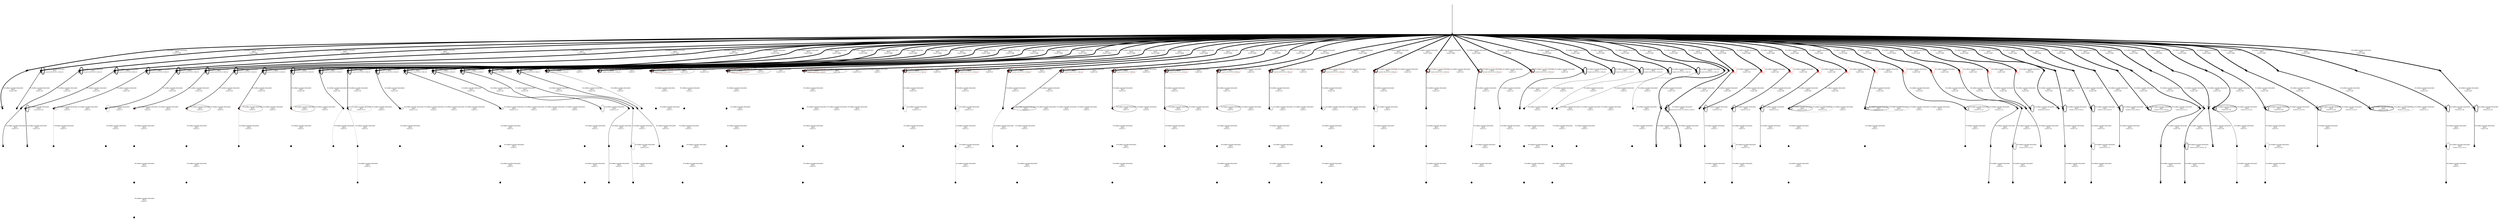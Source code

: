 digraph model {
  orientation = portrait;
  graph [ rankdir = "TB", ranksep="2", nodesep="0.2" ];
  node [ fontname = "Helvetica", fontsize="6.0", style=rounded, shape="point", margin="0.07", height="0.1" ];
  edge [ fontname = "Helvetica", arrowsize=".3", arrowhead="vee", fontsize="6.0", margin="0.05" ];
None [shape=none, style=invis, width=0.1, height=0.1]
None->0
{rank = source; None}
0->1[penwidth="3.0",label = " M:modbat.examples.NioSocket1\nMID:0\nCount:1:1000 "];
1->2[penwidth="2.164352855784437",label = " M:modbat.examples.NioSocket1\nMID:0\nCount:1:146 "];
0->3[penwidth="3.0",label = " M:modbat.examples.NioSocket1\nMID:0\nCount:1:1000 "];
3->3[penwidth="2.2380461031287955",label = " M:modbat.examples.NioSocket1\nMID:0\nCount:2:29,5:2,4:2,1:136,3:4 "];
3->4[penwidth="1.380211241711606",label = " M:modbat.examples.NioSocket1\nMID:0\nCount:1:24 "];
0->5[penwidth="3.0",label = " M:modbat.examples.NioSocket1\nMID:0\nCount:1:1000 "];
5->5[penwidth="2.2380461031287955",label = " M:modbat.examples.NioSocket1\nMID:0\nCount:2:29,5:2,4:2,1:136,3:4 "];
5->6[penwidth="1.6434526764861874",label = " M:modbat.examples.NioSocket1\nMID:0\nCount:1:44 "];
6->7[penwidth="1.2304489213782739",label = " M:modbat.examples.NioSocket1\nMID:0\nCount:1:17 "];
0->8[penwidth="3.0",label = " M:modbat.examples.NioSocket1\nMID:0\nCount:1:1000 "];
8->8[penwidth="2.2380461031287955",label = " M:modbat.examples.NioSocket1\nMID:0\nCount:2:29,5:2,4:2,1:136,3:4 "];
8->9[penwidth="1.6434526764861874",label = " M:modbat.examples.NioSocket1\nMID:0\nCount:1:44 "];
9->9[penwidth="1.4313637641589874",label = " M:modbat.examples.NioSocket1\nMID:0\nCount:2:6,1:21 "];
9->10[penwidth="1.4313637641589874",label = " M:modbat.examples.NioSocket1\nMID:0\nCount:1:27 "];
0->11[penwidth="3.0",label = " M:modbat.examples.NioSocket1\nMID:0\nCount:1:1000 "];
11->11[penwidth="2.2380461031287955",label = " M:modbat.examples.NioSocket1\nMID:0\nCount:2:29,5:2,4:2,1:136,3:4 "];
11->12[penwidth="1.4771212547196624",label = " M:modbat.examples.NioSocket1\nMID:0\nCount:1:30 "];
12->12[penwidth="0.4771212547196624",label = " M:modbat.examples.NioSocket1\nMID:0\nCount:1:3 "];
12->12[style=dotted, color=red,penwidth="0.30102999566398125",label = " M:modbat.examples.NioSocket1\nMID:0\nCount:1:2 "];
12->13[penwidth="0.30102999566398125",label = " M:modbat.examples.NioSocket1\nMID:0\nCount:1:2 "];
0->14[penwidth="3.0",label = " M:modbat.examples.NioSocket1\nMID:0\nCount:1:1000 "];
14->14[penwidth="2.2380461031287955",label = " M:modbat.examples.NioSocket1\nMID:0\nCount:2:29,5:2,4:2,1:136,3:4 "];
14->15[penwidth="1.4771212547196624",label = " M:modbat.examples.NioSocket1\nMID:0\nCount:1:30 "];
15->15[penwidth="0.4771212547196624",label = " M:modbat.examples.NioSocket1\nMID:0\nCount:1:3 "];
15->16[penwidth="0.0",label = " M:modbat.examples.NioSocket1\nMID:0\nCount:1:1 "];
0->17[penwidth="3.0",label = " M:modbat.examples.NioSocket1\nMID:0\nCount:1:1000 "];
17->17[penwidth="2.2380461031287955",label = " M:modbat.examples.NioSocket1\nMID:0\nCount:2:29,5:2,4:2,1:136,3:4 "];
17->18[penwidth="1.4771212547196624",label = " M:modbat.examples.NioSocket1\nMID:0\nCount:1:30 "];
18->18[style=dotted, color=red,penwidth="0.6989700043360187",label = " M:modbat.examples.NioSocket1\nMID:0\nCount:1:5 "];
18->18[penwidth="0.0",label = " M:modbat.examples.NioSocket1\nMID:0\nCount:1:1 "];
18->19[penwidth="0.0",label = " M:modbat.examples.NioSocket1\nMID:0\nCount:1:1 "];
19->20[penwidth="0.0",label = " M:modbat.examples.NioSocket1\nMID:0\nCount:1:1 "];
20->21[penwidth="0.0",label = " M:modbat.examples.NioSocket1\nMID:0\nCount:1:1 "];
0->22[penwidth="3.0",label = " M:modbat.examples.NioSocket1\nMID:0\nCount:1:1000 "];
22->22[penwidth="2.2380461031287955",label = " M:modbat.examples.NioSocket1\nMID:0\nCount:2:29,5:2,4:2,1:136,3:4 "];
22->23[penwidth="1.4771212547196624",label = " M:modbat.examples.NioSocket1\nMID:0\nCount:1:30 "];
23->23[style=dotted, color=red,penwidth="0.6989700043360187",label = " M:modbat.examples.NioSocket1\nMID:0\nCount:1:5 "];
23->23[penwidth="0.6020599913279624",label = " M:modbat.examples.NioSocket1\nMID:0\nCount:1:4 "];
23->24[penwidth="0.0",label = " M:modbat.examples.NioSocket1\nMID:0\nCount:1:1 "];
24->25[penwidth="0.0",label = " M:modbat.examples.NioSocket1\nMID:0\nCount:1:1 "];
0->26[penwidth="3.0",label = " M:modbat.examples.NioSocket1\nMID:0\nCount:1:1000 "];
26->26[penwidth="2.2380461031287955",label = " M:modbat.examples.NioSocket1\nMID:0\nCount:2:29,5:2,4:2,1:136,3:4 "];
26->27[penwidth="1.4771212547196624",label = " M:modbat.examples.NioSocket1\nMID:0\nCount:1:30 "];
27->27[style=dotted, color=red,penwidth="0.6989700043360187",label = " M:modbat.examples.NioSocket1\nMID:0\nCount:1:5 "];
27->27[penwidth="0.6020599913279624",label = " M:modbat.examples.NioSocket1\nMID:0\nCount:1:4 "];
27->28[penwidth="0.30102999566398125",label = " M:modbat.examples.NioSocket1\nMID:0\nCount:1:2 "];
0->29[penwidth="3.0",label = " M:modbat.examples.NioSocket1\nMID:0\nCount:1:1000 "];
29->29[penwidth="2.2380461031287955",label = " M:modbat.examples.NioSocket1\nMID:0\nCount:2:29,5:2,4:2,1:136,3:4 "];
29->30[penwidth="1.4771212547196624",label = " M:modbat.examples.NioSocket1\nMID:0\nCount:1:30 "];
30->30[style=dotted, color=red,penwidth="0.6989700043360187",label = " M:modbat.examples.NioSocket1\nMID:0\nCount:1:5 "];
30->30[penwidth="0.6020599913279624",label = " M:modbat.examples.NioSocket1\nMID:0\nCount:1:4 "];
30->31[penwidth="0.0",label = " M:modbat.examples.NioSocket1\nMID:0\nCount:1:1 "];
0->32[penwidth="3.0",label = " M:modbat.examples.NioSocket1\nMID:0\nCount:1:1000 "];
32->32[penwidth="2.2380461031287955",label = " M:modbat.examples.NioSocket1\nMID:0\nCount:2:29,5:2,4:2,1:136,3:4 "];
32->33[penwidth="1.4771212547196624",label = " M:modbat.examples.NioSocket1\nMID:0\nCount:1:30 "];
33->34[penwidth="0.30102999566398125",label = " M:modbat.examples.NioSocket1\nMID:0\nCount:1:2 "];
0->35[penwidth="3.0",label = " M:modbat.examples.NioSocket1\nMID:0\nCount:1:1000 "];
35->35[penwidth="2.2380461031287955",label = " M:modbat.examples.NioSocket1\nMID:0\nCount:2:29,5:2,4:2,1:136,3:4 "];
35->36[penwidth="1.4771212547196624",label = " M:modbat.examples.NioSocket1\nMID:0\nCount:1:30 "];
36->36[penwidth="0.6989700043360187",label = " M:modbat.examples.NioSocket1\nMID:0\nCount:2:1,1:4 "];
36->36[penwidth="0.30102999566398125",label = " M:modbat.examples.NioSocket1\nMID:0\nCount:2:2 "];
36->37[penwidth="0.30102999566398125",label = " M:modbat.examples.NioSocket1\nMID:0\nCount:1:2 "];
37->38[penwidth="0.30102999566398125",label = " M:modbat.examples.NioSocket1\nMID:0\nCount:1:2 "];
0->39[penwidth="3.0",label = " M:modbat.examples.NioSocket1\nMID:0\nCount:1:1000 "];
39->39[penwidth="2.2380461031287955",label = " M:modbat.examples.NioSocket1\nMID:0\nCount:2:29,5:2,4:2,1:136,3:4 "];
39->40[penwidth="1.4771212547196624",label = " M:modbat.examples.NioSocket1\nMID:0\nCount:1:30 "];
40->40[penwidth="0.6989700043360187",label = " M:modbat.examples.NioSocket1\nMID:0\nCount:2:1,1:4 "];
40->40[penwidth="0.0",label = " M:modbat.examples.NioSocket1\nMID:0\nCount:2:1 "];
40->40[style=dotted, color=red,penwidth="0.0",label = " M:modbat.examples.NioSocket1\nMID:0\nCount:1:1 "];
40->40[penwidth="0.0",label = " M:modbat.examples.NioSocket1\nMID:0\nCount:1:1 "];
40->41[penwidth="0.0",label = " M:modbat.examples.NioSocket1\nMID:0\nCount:1:1 "];
0->42[penwidth="3.0",label = " M:modbat.examples.NioSocket1\nMID:0\nCount:1:1000 "];
42->42[penwidth="2.2380461031287955",label = " M:modbat.examples.NioSocket1\nMID:0\nCount:2:29,5:2,4:2,1:136,3:4 "];
42->43[penwidth="1.4771212547196624",label = " M:modbat.examples.NioSocket1\nMID:0\nCount:1:30 "];
43->43[penwidth="0.6989700043360187",label = " M:modbat.examples.NioSocket1\nMID:0\nCount:2:1,1:4 "];
43->43[style=dotted, color=red,penwidth="0.0",label = " M:modbat.examples.NioSocket1\nMID:0\nCount:1:1 "];
43->43[penwidth="0.0",label = " M:modbat.examples.NioSocket1\nMID:0\nCount:1:1 "];
43->43[penwidth="0.0",label = " M:modbat.examples.NioSocket1\nMID:0\nCount:1:1 "];
43->44[penwidth="0.0",label = " M:modbat.examples.NioSocket1\nMID:0\nCount:1:1 "];
44->44[penwidth="0.0",label = " M:modbat.examples.NioSocket1\nMID:0\nCount:1:1 "];
44->45[penwidth="0.0",label = " M:modbat.examples.NioSocket1\nMID:0\nCount:1:1 "];
0->46[penwidth="3.0",label = " M:modbat.examples.NioSocket1\nMID:0\nCount:1:1000 "];
46->46[penwidth="2.2380461031287955",label = " M:modbat.examples.NioSocket1\nMID:0\nCount:2:29,5:2,4:2,1:136,3:4 "];
46->47[penwidth="1.4771212547196624",label = " M:modbat.examples.NioSocket1\nMID:0\nCount:1:30 "];
47->47[penwidth="0.6989700043360187",label = " M:modbat.examples.NioSocket1\nMID:0\nCount:2:1,1:4 "];
47->48[penwidth="0.0",label = " M:modbat.examples.NioSocket1\nMID:0\nCount:1:1 "];
48->49[penwidth="0.0",label = " M:modbat.examples.NioSocket1\nMID:0\nCount:1:1 "];
0->50[penwidth="3.0",label = " M:modbat.examples.NioSocket1\nMID:0\nCount:1:1000 "];
50->50[penwidth="2.2380461031287955",label = " M:modbat.examples.NioSocket1\nMID:0\nCount:2:29,5:2,4:2,1:136,3:4 "];
50->51[penwidth="1.4771212547196624",label = " M:modbat.examples.NioSocket1\nMID:0\nCount:1:30 "];
51->52[penwidth="0.8450980400142568",label = " M:modbat.examples.NioSocket1\nMID:0\nCount:1:7 "];
52->53[penwidth="0.6020599913279624",label = " M:modbat.examples.NioSocket1\nMID:0\nCount:1:4 "];
0->54[penwidth="3.0",label = " M:modbat.examples.NioSocket1\nMID:0\nCount:1:1000 "];
54->54[penwidth="2.2380461031287955",label = " M:modbat.examples.NioSocket1\nMID:0\nCount:2:29,5:2,4:2,1:136,3:4 "];
54->55[penwidth="1.4771212547196624",label = " M:modbat.examples.NioSocket1\nMID:0\nCount:1:30 "];
55->56[penwidth="0.8450980400142568",label = " M:modbat.examples.NioSocket1\nMID:0\nCount:1:7 "];
56->56[penwidth="0.4771212547196624",label = " M:modbat.examples.NioSocket1\nMID:0\nCount:2:2,4:1 "];
56->57[penwidth="0.4771212547196624",label = " M:modbat.examples.NioSocket1\nMID:0\nCount:1:3 "];
0->58[penwidth="3.0",label = " M:modbat.examples.NioSocket1\nMID:0\nCount:1:1000 "];
58->58[penwidth="2.2380461031287955",label = " M:modbat.examples.NioSocket1\nMID:0\nCount:2:29,5:2,4:2,1:136,3:4 "];
58->59[penwidth="1.4771212547196624",label = " M:modbat.examples.NioSocket1\nMID:0\nCount:1:30 "];
59->60[penwidth="0.9030899869919436",label = " M:modbat.examples.NioSocket1\nMID:0\nCount:1:8 "];
0->61[penwidth="3.0",label = " M:modbat.examples.NioSocket1\nMID:0\nCount:1:1000 "];
61->61[penwidth="2.2380461031287955",label = " M:modbat.examples.NioSocket1\nMID:0\nCount:2:29,5:2,4:2,1:136,3:4 "];
61->61[style=dotted, color=red,penwidth="0.6989700043360187",label = " M:modbat.examples.NioSocket1\nMID:0\nCount:1:5 "];
61->62[penwidth="0.6020599913279624",label = " M:modbat.examples.NioSocket1\nMID:0\nCount:1:4 "];
0->63[penwidth="3.0",label = " M:modbat.examples.NioSocket1\nMID:0\nCount:1:1000 "];
63->63[penwidth="2.2380461031287955",label = " M:modbat.examples.NioSocket1\nMID:0\nCount:2:29,5:2,4:2,1:136,3:4 "];
63->63[style=dotted, color=red,penwidth="0.6989700043360187",label = " M:modbat.examples.NioSocket1\nMID:0\nCount:1:5 "];
63->64[penwidth="0.0",label = " M:modbat.examples.NioSocket1\nMID:0\nCount:1:1 "];
64->64[penwidth="0.0",label = " M:modbat.examples.NioSocket1\nMID:0\nCount:1:1 "];
64->65[penwidth="0.0",label = " M:modbat.examples.NioSocket1\nMID:0\nCount:1:1 "];
65->65[penwidth="0.0",label = " M:modbat.examples.NioSocket1\nMID:0\nCount:2:1 "];
65->66[penwidth="0.0",label = " M:modbat.examples.NioSocket1\nMID:0\nCount:1:1 "];
0->67[penwidth="3.0",label = " M:modbat.examples.NioSocket1\nMID:0\nCount:1:1000 "];
67->67[penwidth="2.2380461031287955",label = " M:modbat.examples.NioSocket1\nMID:0\nCount:2:29,5:2,4:2,1:136,3:4 "];
67->67[style=dotted, color=red,penwidth="1.380211241711606",label = " M:modbat.examples.NioSocket1\nMID:0\nCount:1:24 "];
67->67[penwidth="0.4771212547196624",label = " M:modbat.examples.NioSocket1\nMID:0\nCount:2:1,1:2 "];
67->68[penwidth="0.0",label = " M:modbat.examples.NioSocket1\nMID:0\nCount:1:1 "];
0->69[penwidth="3.0",label = " M:modbat.examples.NioSocket1\nMID:0\nCount:1:1000 "];
69->69[penwidth="2.2380461031287955",label = " M:modbat.examples.NioSocket1\nMID:0\nCount:2:29,5:2,4:2,1:136,3:4 "];
69->69[style=dotted, color=red,penwidth="1.380211241711606",label = " M:modbat.examples.NioSocket1\nMID:0\nCount:1:24 "];
69->69[penwidth="0.4771212547196624",label = " M:modbat.examples.NioSocket1\nMID:0\nCount:2:1,1:2 "];
69->70[penwidth="0.0",label = " M:modbat.examples.NioSocket1\nMID:0\nCount:1:1 "];
70->70[penwidth="0.0",label = " M:modbat.examples.NioSocket1\nMID:0\nCount:1:1 "];
70->71[penwidth="0.0",label = " M:modbat.examples.NioSocket1\nMID:0\nCount:1:1 "];
0->72[penwidth="3.0",label = " M:modbat.examples.NioSocket1\nMID:0\nCount:1:1000 "];
72->72[penwidth="2.2380461031287955",label = " M:modbat.examples.NioSocket1\nMID:0\nCount:2:29,5:2,4:2,1:136,3:4 "];
72->72[style=dotted, color=red,penwidth="1.380211241711606",label = " M:modbat.examples.NioSocket1\nMID:0\nCount:1:24 "];
72->72[penwidth="0.4771212547196624",label = " M:modbat.examples.NioSocket1\nMID:0\nCount:2:1,1:2 "];
72->72[style=dotted, color=red,penwidth="0.0",label = " M:modbat.examples.NioSocket1\nMID:0\nCount:1:1 "];
72->73[penwidth="0.0",label = " M:modbat.examples.NioSocket1\nMID:0\nCount:1:1 "];
73->73[penwidth="0.0",label = " M:modbat.examples.NioSocket1\nMID:0\nCount:1:1 "];
73->73[penwidth="0.0",label = " M:modbat.examples.NioSocket1\nMID:0\nCount:1:1 "];
73->73[penwidth="0.0",label = " M:modbat.examples.NioSocket1\nMID:0\nCount:1:1 "];
73->74[penwidth="0.0",label = " M:modbat.examples.NioSocket1\nMID:0\nCount:1:1 "];
74->75[penwidth="0.0",label = " M:modbat.examples.NioSocket1\nMID:0\nCount:1:1 "];
0->76[penwidth="3.0",label = " M:modbat.examples.NioSocket1\nMID:0\nCount:1:1000 "];
76->76[penwidth="2.2380461031287955",label = " M:modbat.examples.NioSocket1\nMID:0\nCount:2:29,5:2,4:2,1:136,3:4 "];
76->76[style=dotted, color=red,penwidth="1.380211241711606",label = " M:modbat.examples.NioSocket1\nMID:0\nCount:1:24 "];
76->77[penwidth="1.3222192947339193",label = " M:modbat.examples.NioSocket1\nMID:0\nCount:1:21 "];
77->77[penwidth="0.4771212547196624",label = " M:modbat.examples.NioSocket1\nMID:0\nCount:2:1,1:2 "];
77->78[penwidth="0.0",label = " M:modbat.examples.NioSocket1\nMID:0\nCount:1:1 "];
0->79[penwidth="3.0",label = " M:modbat.examples.NioSocket1\nMID:0\nCount:1:1000 "];
79->79[penwidth="2.2380461031287955",label = " M:modbat.examples.NioSocket1\nMID:0\nCount:2:29,5:2,4:2,1:136,3:4 "];
79->79[style=dotted, color=red,penwidth="1.380211241711606",label = " M:modbat.examples.NioSocket1\nMID:0\nCount:1:24 "];
79->80[penwidth="1.3222192947339193",label = " M:modbat.examples.NioSocket1\nMID:0\nCount:1:21 "];
80->80[penwidth="0.4771212547196624",label = " M:modbat.examples.NioSocket1\nMID:0\nCount:2:1,1:2 "];
80->81[penwidth="0.30102999566398125",label = " M:modbat.examples.NioSocket1\nMID:0\nCount:1:2 "];
81->81[penwidth="0.30102999566398125",label = " M:modbat.examples.NioSocket1\nMID:0\nCount:2:1,1:1 "];
81->82[penwidth="0.30102999566398125",label = " M:modbat.examples.NioSocket1\nMID:0\nCount:1:2 "];
0->83[penwidth="3.0",label = " M:modbat.examples.NioSocket1\nMID:0\nCount:1:1000 "];
83->83[penwidth="2.2380461031287955",label = " M:modbat.examples.NioSocket1\nMID:0\nCount:2:29,5:2,4:2,1:136,3:4 "];
83->83[style=dotted, color=red,penwidth="1.380211241711606",label = " M:modbat.examples.NioSocket1\nMID:0\nCount:1:24 "];
83->84[penwidth="1.3222192947339193",label = " M:modbat.examples.NioSocket1\nMID:0\nCount:1:21 "];
84->85[penwidth="0.4771212547196624",label = " M:modbat.examples.NioSocket1\nMID:0\nCount:1:3 "];
0->86[penwidth="3.0",label = " M:modbat.examples.NioSocket1\nMID:0\nCount:1:1000 "];
86->86[penwidth="2.2380461031287955",label = " M:modbat.examples.NioSocket1\nMID:0\nCount:2:29,5:2,4:2,1:136,3:4 "];
86->86[style=dotted, color=red,penwidth="1.380211241711606",label = " M:modbat.examples.NioSocket1\nMID:0\nCount:1:24 "];
86->87[penwidth="1.3222192947339193",label = " M:modbat.examples.NioSocket1\nMID:0\nCount:1:21 "];
87->87[style=dotted, color=red,penwidth="0.6989700043360187",label = " M:modbat.examples.NioSocket1\nMID:0\nCount:1:5 "];
87->87[penwidth="0.6989700043360187",label = " M:modbat.examples.NioSocket1\nMID:0\nCount:1:5 "];
87->87[penwidth="0.0",label = " M:modbat.examples.NioSocket1\nMID:0\nCount:1:1 "];
87->87[penwidth="0.0",label = " M:modbat.examples.NioSocket1\nMID:0\nCount:1:1 "];
87->88[penwidth="0.0",label = " M:modbat.examples.NioSocket1\nMID:0\nCount:1:1 "];
88->89[penwidth="0.0",label = " M:modbat.examples.NioSocket1\nMID:0\nCount:1:1 "];
0->90[penwidth="3.0",label = " M:modbat.examples.NioSocket1\nMID:0\nCount:1:1000 "];
90->90[penwidth="2.2380461031287955",label = " M:modbat.examples.NioSocket1\nMID:0\nCount:2:29,5:2,4:2,1:136,3:4 "];
90->90[style=dotted, color=red,penwidth="1.380211241711606",label = " M:modbat.examples.NioSocket1\nMID:0\nCount:1:24 "];
90->91[penwidth="1.3222192947339193",label = " M:modbat.examples.NioSocket1\nMID:0\nCount:1:21 "];
91->91[style=dotted, color=red,penwidth="0.6989700043360187",label = " M:modbat.examples.NioSocket1\nMID:0\nCount:1:5 "];
91->91[penwidth="0.6989700043360187",label = " M:modbat.examples.NioSocket1\nMID:0\nCount:1:5 "];
91->92[penwidth="0.0",label = " M:modbat.examples.NioSocket1\nMID:0\nCount:1:1 "];
92->92[penwidth="0.0",label = " M:modbat.examples.NioSocket1\nMID:0\nCount:2:1 "];
92->93[penwidth="0.0",label = " M:modbat.examples.NioSocket1\nMID:0\nCount:1:1 "];
0->94[penwidth="3.0",label = " M:modbat.examples.NioSocket1\nMID:0\nCount:1:1000 "];
94->94[penwidth="2.2380461031287955",label = " M:modbat.examples.NioSocket1\nMID:0\nCount:2:29,5:2,4:2,1:136,3:4 "];
94->94[style=dotted, color=red,penwidth="1.380211241711606",label = " M:modbat.examples.NioSocket1\nMID:0\nCount:1:24 "];
94->95[penwidth="1.3222192947339193",label = " M:modbat.examples.NioSocket1\nMID:0\nCount:1:21 "];
95->95[style=dotted, color=red,penwidth="0.6989700043360187",label = " M:modbat.examples.NioSocket1\nMID:0\nCount:1:5 "];
95->95[penwidth="0.6989700043360187",label = " M:modbat.examples.NioSocket1\nMID:0\nCount:1:5 "];
95->96[penwidth="0.30102999566398125",label = " M:modbat.examples.NioSocket1\nMID:0\nCount:1:2 "];
0->97[penwidth="3.0",label = " M:modbat.examples.NioSocket1\nMID:0\nCount:1:1000 "];
97->97[penwidth="2.2380461031287955",label = " M:modbat.examples.NioSocket1\nMID:0\nCount:2:29,5:2,4:2,1:136,3:4 "];
97->97[style=dotted, color=red,penwidth="1.380211241711606",label = " M:modbat.examples.NioSocket1\nMID:0\nCount:1:24 "];
97->98[penwidth="1.3222192947339193",label = " M:modbat.examples.NioSocket1\nMID:0\nCount:1:21 "];
98->98[style=dotted, color=red,penwidth="0.6989700043360187",label = " M:modbat.examples.NioSocket1\nMID:0\nCount:1:5 "];
98->98[penwidth="0.6989700043360187",label = " M:modbat.examples.NioSocket1\nMID:0\nCount:1:5 "];
98->99[penwidth="0.0",label = " M:modbat.examples.NioSocket1\nMID:0\nCount:1:1 "];
99->99[penwidth="0.0",label = " M:modbat.examples.NioSocket1\nMID:0\nCount:2:1 "];
99->100[penwidth="0.0",label = " M:modbat.examples.NioSocket1\nMID:0\nCount:1:1 "];
0->101[penwidth="3.0",label = " M:modbat.examples.NioSocket1\nMID:0\nCount:1:1000 "];
101->101[penwidth="2.2380461031287955",label = " M:modbat.examples.NioSocket1\nMID:0\nCount:2:29,5:2,4:2,1:136,3:4 "];
101->101[style=dotted, color=red,penwidth="1.380211241711606",label = " M:modbat.examples.NioSocket1\nMID:0\nCount:1:24 "];
101->102[penwidth="1.3222192947339193",label = " M:modbat.examples.NioSocket1\nMID:0\nCount:1:21 "];
102->102[penwidth="0.6989700043360187",label = " M:modbat.examples.NioSocket1\nMID:0\nCount:1:5 "];
102->102[penwidth="0.0",label = " M:modbat.examples.NioSocket1\nMID:0\nCount:1:1 "];
102->103[penwidth="0.0",label = " M:modbat.examples.NioSocket1\nMID:0\nCount:1:1 "];
103->103[penwidth="0.0",label = " M:modbat.examples.NioSocket1\nMID:0\nCount:1:1 "];
103->104[penwidth="0.0",label = " M:modbat.examples.NioSocket1\nMID:0\nCount:1:1 "];
0->105[penwidth="3.0",label = " M:modbat.examples.NioSocket1\nMID:0\nCount:1:1000 "];
105->105[penwidth="2.2380461031287955",label = " M:modbat.examples.NioSocket1\nMID:0\nCount:2:29,5:2,4:2,1:136,3:4 "];
105->105[style=dotted, color=red,penwidth="1.380211241711606",label = " M:modbat.examples.NioSocket1\nMID:0\nCount:1:24 "];
105->106[penwidth="1.3222192947339193",label = " M:modbat.examples.NioSocket1\nMID:0\nCount:1:21 "];
106->106[penwidth="0.6989700043360187",label = " M:modbat.examples.NioSocket1\nMID:0\nCount:1:5 "];
106->106[penwidth="0.0",label = " M:modbat.examples.NioSocket1\nMID:0\nCount:1:1 "];
106->107[penwidth="0.0",label = " M:modbat.examples.NioSocket1\nMID:0\nCount:1:1 "];
107->108[penwidth="0.0",label = " M:modbat.examples.NioSocket1\nMID:0\nCount:1:1 "];
0->109[penwidth="3.0",label = " M:modbat.examples.NioSocket1\nMID:0\nCount:1:1000 "];
109->109[penwidth="2.2380461031287955",label = " M:modbat.examples.NioSocket1\nMID:0\nCount:2:29,5:2,4:2,1:136,3:4 "];
109->109[style=dotted, color=red,penwidth="1.380211241711606",label = " M:modbat.examples.NioSocket1\nMID:0\nCount:1:24 "];
109->110[penwidth="1.3222192947339193",label = " M:modbat.examples.NioSocket1\nMID:0\nCount:1:21 "];
110->110[penwidth="0.6989700043360187",label = " M:modbat.examples.NioSocket1\nMID:0\nCount:1:5 "];
110->111[penwidth="0.4771212547196624",label = " M:modbat.examples.NioSocket1\nMID:0\nCount:1:3 "];
0->112[penwidth="3.0",label = " M:modbat.examples.NioSocket1\nMID:0\nCount:1:1000 "];
112->112[penwidth="2.2380461031287955",label = " M:modbat.examples.NioSocket1\nMID:0\nCount:2:29,5:2,4:2,1:136,3:4 "];
112->112[style=dotted, color=red,penwidth="1.380211241711606",label = " M:modbat.examples.NioSocket1\nMID:0\nCount:1:24 "];
112->113[penwidth="1.3222192947339193",label = " M:modbat.examples.NioSocket1\nMID:0\nCount:1:21 "];
113->114[penwidth="0.4771212547196624",label = " M:modbat.examples.NioSocket1\nMID:0\nCount:1:3 "];
114->115[penwidth="0.30102999566398125",label = " M:modbat.examples.NioSocket1\nMID:0\nCount:1:2 "];
0->116[penwidth="3.0",label = " M:modbat.examples.NioSocket1\nMID:0\nCount:1:1000 "];
116->116[penwidth="2.2380461031287955",label = " M:modbat.examples.NioSocket1\nMID:0\nCount:2:29,5:2,4:2,1:136,3:4 "];
116->116[style=dotted, color=red,penwidth="1.380211241711606",label = " M:modbat.examples.NioSocket1\nMID:0\nCount:1:24 "];
116->117[penwidth="1.3222192947339193",label = " M:modbat.examples.NioSocket1\nMID:0\nCount:1:21 "];
117->118[penwidth="0.4771212547196624",label = " M:modbat.examples.NioSocket1\nMID:0\nCount:1:3 "];
118->118[penwidth="0.0",label = " M:modbat.examples.NioSocket1\nMID:0\nCount:3:1 "];
118->119[penwidth="0.0",label = " M:modbat.examples.NioSocket1\nMID:0\nCount:1:1 "];
0->120[penwidth="3.0",label = " M:modbat.examples.NioSocket1\nMID:0\nCount:1:1000 "];
120->120[penwidth="2.2380461031287955",label = " M:modbat.examples.NioSocket1\nMID:0\nCount:2:29,5:2,4:2,1:136,3:4 "];
120->120[style=dotted, color=red,penwidth="1.380211241711606",label = " M:modbat.examples.NioSocket1\nMID:0\nCount:1:24 "];
120->121[penwidth="1.3222192947339193",label = " M:modbat.examples.NioSocket1\nMID:0\nCount:1:21 "];
121->122[penwidth="0.30102999566398125",label = " M:modbat.examples.NioSocket1\nMID:0\nCount:1:2 "];
0->123[penwidth="3.0",label = " M:modbat.examples.NioSocket1\nMID:0\nCount:1:1000 "];
123->123[penwidth="2.2380461031287955",label = " M:modbat.examples.NioSocket1\nMID:0\nCount:2:29,5:2,4:2,1:136,3:4 "];
123->124[penwidth="1.6232492903979003",label = " M:modbat.examples.NioSocket1\nMID:0\nCount:1:42 "];
0->125[penwidth="3.0",label = " M:modbat.examples.NioSocket1\nMID:0\nCount:1:1000 "];
125->125[penwidth="2.2380461031287955",label = " M:modbat.examples.NioSocket1\nMID:0\nCount:2:29,5:2,4:2,1:136,3:4 "];
125->126[penwidth="0.6020599913279624",label = " M:modbat.examples.NioSocket1\nMID:0\nCount:1:4 "];
126->126[penwidth="0.0",label = " M:modbat.examples.NioSocket1\nMID:0\nCount:3:1 "];
126->127[penwidth="0.0",label = " M:modbat.examples.NioSocket1\nMID:0\nCount:1:1 "];
127->127[penwidth="0.0",label = " M:modbat.examples.NioSocket1\nMID:0\nCount:2:1 "];
127->128[penwidth="0.0",label = " M:modbat.examples.NioSocket1\nMID:0\nCount:1:1 "];
0->129[penwidth="3.0",label = " M:modbat.examples.NioSocket1\nMID:0\nCount:1:1000 "];
129->129[penwidth="2.2380461031287955",label = " M:modbat.examples.NioSocket1\nMID:0\nCount:2:29,5:2,4:2,1:136,3:4 "];
129->130[penwidth="0.6020599913279624",label = " M:modbat.examples.NioSocket1\nMID:0\nCount:1:4 "];
130->131[penwidth="0.0",label = " M:modbat.examples.NioSocket1\nMID:0\nCount:1:1 "];
131->132[penwidth="0.0",label = " M:modbat.examples.NioSocket1\nMID:0\nCount:1:1 "];
0->133[penwidth="3.0",label = " M:modbat.examples.NioSocket1\nMID:0\nCount:1:1000 "];
133->133[penwidth="2.2380461031287955",label = " M:modbat.examples.NioSocket1\nMID:0\nCount:2:29,5:2,4:2,1:136,3:4 "];
133->134[penwidth="0.6020599913279624",label = " M:modbat.examples.NioSocket1\nMID:0\nCount:1:4 "];
134->134[penwidth="0.30102999566398125",label = " M:modbat.examples.NioSocket1\nMID:0\nCount:1:2 "];
134->134[penwidth="0.0",label = " M:modbat.examples.NioSocket1\nMID:0\nCount:1:1 "];
134->134[penwidth="0.0",label = " M:modbat.examples.NioSocket1\nMID:0\nCount:1:1 "];
134->135[penwidth="0.0",label = " M:modbat.examples.NioSocket1\nMID:0\nCount:1:1 "];
0->136[penwidth="3.0",label = " M:modbat.examples.NioSocket1\nMID:0\nCount:1:1000 "];
136->136[penwidth="2.2380461031287955",label = " M:modbat.examples.NioSocket1\nMID:0\nCount:2:29,5:2,4:2,1:136,3:4 "];
136->137[penwidth="0.6020599913279624",label = " M:modbat.examples.NioSocket1\nMID:0\nCount:1:4 "];
137->137[penwidth="0.30102999566398125",label = " M:modbat.examples.NioSocket1\nMID:0\nCount:1:2 "];
137->138[penwidth="0.0",label = " M:modbat.examples.NioSocket1\nMID:0\nCount:1:1 "];
0->139[penwidth="3.0",label = " M:modbat.examples.NioSocket1\nMID:0\nCount:1:1000 "];
139->140[penwidth="2.2227164711475833",label = " M:modbat.examples.NioSocket1\nMID:0\nCount:1:167 "];
140->141[penwidth="1.8692317197309762",label = " M:modbat.examples.NioSocket1\nMID:0\nCount:1:74 "];
0->142[penwidth="3.0",label = " M:modbat.examples.NioSocket1\nMID:0\nCount:1:1000 "];
142->143[penwidth="2.2227164711475833",label = " M:modbat.examples.NioSocket1\nMID:0\nCount:1:167 "];
143->143[penwidth="1.9684829485539352",label = " M:modbat.examples.NioSocket1\nMID:0\nCount:2:24,5:2,4:9,7:1,1:45,9:1,3:10,6:1 "];
143->144[penwidth="1.9684829485539352",label = " M:modbat.examples.NioSocket1\nMID:0\nCount:1:93 "];
0->145[penwidth="3.0",label = " M:modbat.examples.NioSocket1\nMID:0\nCount:1:1000 "];
145->145[style=dotted, color=red,penwidth="2.1986570869544226",label = " M:modbat.examples.NioSocket1\nMID:0\nCount:1:158 "];
145->146[penwidth="1.9493900066449128",label = " M:modbat.examples.NioSocket1\nMID:0\nCount:1:89 "];
0->147[penwidth="3.0",label = " M:modbat.examples.NioSocket1\nMID:0\nCount:1:1000 "];
147->147[style=dotted, color=red,penwidth="2.1986570869544226",label = " M:modbat.examples.NioSocket1\nMID:0\nCount:1:158 "];
147->148[penwidth="1.8388490907372552",label = " M:modbat.examples.NioSocket1\nMID:0\nCount:1:69 "];
148->148[penwidth="1.2304489213782739",label = " M:modbat.examples.NioSocket1\nMID:0\nCount:2:3,1:14 "];
148->149[penwidth="0.6989700043360187",label = " M:modbat.examples.NioSocket1\nMID:0\nCount:1:5 "];
149->150[penwidth="0.30102999566398125",label = " M:modbat.examples.NioSocket1\nMID:0\nCount:1:2 "];
0->151[penwidth="3.0",label = " M:modbat.examples.NioSocket1\nMID:0\nCount:1:1000 "];
151->151[style=dotted, color=red,penwidth="2.1986570869544226",label = " M:modbat.examples.NioSocket1\nMID:0\nCount:1:158 "];
151->152[penwidth="1.8388490907372552",label = " M:modbat.examples.NioSocket1\nMID:0\nCount:1:69 "];
152->152[penwidth="1.2304489213782739",label = " M:modbat.examples.NioSocket1\nMID:0\nCount:2:3,1:14 "];
152->153[penwidth="0.6989700043360187",label = " M:modbat.examples.NioSocket1\nMID:0\nCount:1:5 "];
153->153[penwidth="0.4771212547196624",label = " M:modbat.examples.NioSocket1\nMID:0\nCount:2:2,3:1 "];
153->154[penwidth="0.4771212547196624",label = " M:modbat.examples.NioSocket1\nMID:0\nCount:1:3 "];
0->155[penwidth="3.0",label = " M:modbat.examples.NioSocket1\nMID:0\nCount:1:1000 "];
155->155[style=dotted, color=red,penwidth="2.1986570869544226",label = " M:modbat.examples.NioSocket1\nMID:0\nCount:1:158 "];
155->156[penwidth="1.8388490907372552",label = " M:modbat.examples.NioSocket1\nMID:0\nCount:1:69 "];
156->156[penwidth="1.2304489213782739",label = " M:modbat.examples.NioSocket1\nMID:0\nCount:2:3,1:14 "];
156->157[penwidth="0.8450980400142568",label = " M:modbat.examples.NioSocket1\nMID:0\nCount:1:7 "];
0->158[penwidth="3.0",label = " M:modbat.examples.NioSocket1\nMID:0\nCount:1:1000 "];
158->158[style=dotted, color=red,penwidth="2.1986570869544226",label = " M:modbat.examples.NioSocket1\nMID:0\nCount:1:158 "];
158->159[penwidth="1.8388490907372552",label = " M:modbat.examples.NioSocket1\nMID:0\nCount:1:69 "];
159->159[penwidth="1.2304489213782739",label = " M:modbat.examples.NioSocket1\nMID:0\nCount:2:3,1:14 "];
159->159[penwidth="0.6989700043360187",label = " M:modbat.examples.NioSocket1\nMID:0\nCount:2:1,1:4 "];
159->159[penwidth="0.30102999566398125",label = " M:modbat.examples.NioSocket1\nMID:0\nCount:1:2 "];
159->160[penwidth="0.0",label = " M:modbat.examples.NioSocket1\nMID:0\nCount:1:1 "];
160->161[penwidth="0.0",label = " M:modbat.examples.NioSocket1\nMID:0\nCount:1:1 "];
0->162[penwidth="3.0",label = " M:modbat.examples.NioSocket1\nMID:0\nCount:1:1000 "];
162->162[style=dotted, color=red,penwidth="2.1986570869544226",label = " M:modbat.examples.NioSocket1\nMID:0\nCount:1:158 "];
162->163[penwidth="1.8388490907372552",label = " M:modbat.examples.NioSocket1\nMID:0\nCount:1:69 "];
163->163[penwidth="1.2304489213782739",label = " M:modbat.examples.NioSocket1\nMID:0\nCount:2:3,1:14 "];
163->163[penwidth="0.6989700043360187",label = " M:modbat.examples.NioSocket1\nMID:0\nCount:2:1,1:4 "];
163->163[penwidth="0.30102999566398125",label = " M:modbat.examples.NioSocket1\nMID:0\nCount:1:2 "];
163->163[penwidth="0.0",label = " M:modbat.examples.NioSocket1\nMID:0\nCount:1:1 "];
163->164[penwidth="0.0",label = " M:modbat.examples.NioSocket1\nMID:0\nCount:1:1 "];
0->165[penwidth="3.0",label = " M:modbat.examples.NioSocket1\nMID:0\nCount:1:1000 "];
165->165[style=dotted, color=red,penwidth="2.1986570869544226",label = " M:modbat.examples.NioSocket1\nMID:0\nCount:1:158 "];
165->166[penwidth="1.8388490907372552",label = " M:modbat.examples.NioSocket1\nMID:0\nCount:1:69 "];
166->166[penwidth="1.2304489213782739",label = " M:modbat.examples.NioSocket1\nMID:0\nCount:2:3,1:14 "];
166->166[penwidth="0.6989700043360187",label = " M:modbat.examples.NioSocket1\nMID:0\nCount:2:1,1:4 "];
166->167[penwidth="0.4771212547196624",label = " M:modbat.examples.NioSocket1\nMID:0\nCount:1:3 "];
0->168[penwidth="3.0",label = " M:modbat.examples.NioSocket1\nMID:0\nCount:1:1000 "];
168->168[style=dotted, color=red,penwidth="2.1986570869544226",label = " M:modbat.examples.NioSocket1\nMID:0\nCount:1:158 "];
168->169[penwidth="1.8388490907372552",label = " M:modbat.examples.NioSocket1\nMID:0\nCount:1:69 "];
169->170[penwidth="1.2304489213782739",label = " M:modbat.examples.NioSocket1\nMID:0\nCount:1:17 "];
170->171[penwidth="0.9030899869919436",label = " M:modbat.examples.NioSocket1\nMID:0\nCount:1:8 "];
0->172[penwidth="3.0",label = " M:modbat.examples.NioSocket1\nMID:0\nCount:1:1000 "];
172->172[style=dotted, color=red,penwidth="2.1986570869544226",label = " M:modbat.examples.NioSocket1\nMID:0\nCount:1:158 "];
172->173[penwidth="1.8388490907372552",label = " M:modbat.examples.NioSocket1\nMID:0\nCount:1:69 "];
173->174[penwidth="1.2304489213782739",label = " M:modbat.examples.NioSocket1\nMID:0\nCount:1:17 "];
174->174[penwidth="0.9542425094393249",label = " M:modbat.examples.NioSocket1\nMID:0\nCount:2:5,4:1,1:1,3:2 "];
174->175[penwidth="0.9542425094393249",label = " M:modbat.examples.NioSocket1\nMID:0\nCount:1:9 "];
0->176[penwidth="3.0",label = " M:modbat.examples.NioSocket1\nMID:0\nCount:1:1000 "];
176->176[style=dotted, color=red,penwidth="2.1986570869544226",label = " M:modbat.examples.NioSocket1\nMID:0\nCount:1:158 "];
176->177[penwidth="1.8388490907372552",label = " M:modbat.examples.NioSocket1\nMID:0\nCount:1:69 "];
177->178[penwidth="1.255272505103306",label = " M:modbat.examples.NioSocket1\nMID:0\nCount:1:18 "];
0->179[penwidth="3.0",label = " M:modbat.examples.NioSocket1\nMID:0\nCount:1:1000 "];
179->179[style=dotted, color=red,penwidth="2.1986570869544226",label = " M:modbat.examples.NioSocket1\nMID:0\nCount:1:158 "];
179->180[penwidth="1.8388490907372552",label = " M:modbat.examples.NioSocket1\nMID:0\nCount:1:69 "];
180->180[penwidth="1.2304489213782739",label = " M:modbat.examples.NioSocket1\nMID:0\nCount:2:6,1:10,3:1 "];
0->181[penwidth="3.0",label = " M:modbat.examples.NioSocket1\nMID:0\nCount:1:1000 "];
181->182[penwidth="2.2278867046136734",label = " M:modbat.examples.NioSocket1\nMID:0\nCount:1:169 "];
0->183[penwidth="3.0",label = " M:modbat.examples.NioSocket1\nMID:0\nCount:1:1000 "];
183->184[penwidth="2.271841606536499",label = " M:modbat.examples.NioSocket1\nMID:0\nCount:1:187 "];
184->184[penwidth="1.6020599913279625",label = " M:modbat.examples.NioSocket1\nMID:0\nCount:2:7,4:2,1:29,3:2 "];
184->185[penwidth="1.1760912590556813",label = " M:modbat.examples.NioSocket1\nMID:0\nCount:1:15 "];
185->186[penwidth="0.9030899869919436",label = " M:modbat.examples.NioSocket1\nMID:0\nCount:1:8 "];
0->187[penwidth="3.0",label = " M:modbat.examples.NioSocket1\nMID:0\nCount:1:1000 "];
187->188[penwidth="2.271841606536499",label = " M:modbat.examples.NioSocket1\nMID:0\nCount:1:187 "];
188->188[penwidth="1.6020599913279625",label = " M:modbat.examples.NioSocket1\nMID:0\nCount:2:7,4:2,1:29,3:2 "];
188->189[penwidth="1.1760912590556813",label = " M:modbat.examples.NioSocket1\nMID:0\nCount:1:15 "];
189->189[penwidth="0.8450980400142568",label = " M:modbat.examples.NioSocket1\nMID:0\nCount:2:4,4:1,3:2 "];
189->190[penwidth="0.8450980400142568",label = " M:modbat.examples.NioSocket1\nMID:0\nCount:1:7 "];
0->191[penwidth="3.0",label = " M:modbat.examples.NioSocket1\nMID:0\nCount:1:1000 "];
191->192[penwidth="2.271841606536499",label = " M:modbat.examples.NioSocket1\nMID:0\nCount:1:187 "];
192->192[penwidth="1.6020599913279625",label = " M:modbat.examples.NioSocket1\nMID:0\nCount:2:7,4:2,1:29,3:2 "];
192->193[penwidth="1.0413926851582251",label = " M:modbat.examples.NioSocket1\nMID:0\nCount:1:11 "];
0->194[penwidth="3.0",label = " M:modbat.examples.NioSocket1\nMID:0\nCount:1:1000 "];
194->195[penwidth="2.271841606536499",label = " M:modbat.examples.NioSocket1\nMID:0\nCount:1:187 "];
195->195[penwidth="1.6020599913279625",label = " M:modbat.examples.NioSocket1\nMID:0\nCount:2:7,4:2,1:29,3:2 "];
195->195[penwidth="1.146128035678238",label = " M:modbat.examples.NioSocket1\nMID:0\nCount:2:2,1:11,3:1 "];
0->196[penwidth="3.0",label = " M:modbat.examples.NioSocket1\nMID:0\nCount:1:1000 "];
196->197[penwidth="2.271841606536499",label = " M:modbat.examples.NioSocket1\nMID:0\nCount:1:187 "];
197->198[penwidth="1.7403626894942439",label = " M:modbat.examples.NioSocket1\nMID:0\nCount:1:55 "];
198->199[penwidth="1.4913616938342726",label = " M:modbat.examples.NioSocket1\nMID:0\nCount:1:31 "];
0->200[penwidth="3.0",label = " M:modbat.examples.NioSocket1\nMID:0\nCount:1:1000 "];
200->201[penwidth="2.271841606536499",label = " M:modbat.examples.NioSocket1\nMID:0\nCount:1:187 "];
201->202[penwidth="1.7403626894942439",label = " M:modbat.examples.NioSocket1\nMID:0\nCount:1:55 "];
202->202[penwidth="1.380211241711606",label = " M:modbat.examples.NioSocket1\nMID:0\nCount:2:10,4:1,1:8,9:1,3:4 "];
202->203[penwidth="1.380211241711606",label = " M:modbat.examples.NioSocket1\nMID:0\nCount:1:24 "];
0->204[penwidth="3.0",label = " M:modbat.examples.NioSocket1\nMID:0\nCount:1:1000 "];
204->205[penwidth="2.271841606536499",label = " M:modbat.examples.NioSocket1\nMID:0\nCount:1:187 "];
205->206[penwidth="1.7160033436347992",label = " M:modbat.examples.NioSocket1\nMID:0\nCount:1:52 "];
0->207[penwidth="3.0",label = " M:modbat.examples.NioSocket1\nMID:0\nCount:1:1000 "];
207->208[penwidth="2.271841606536499",label = " M:modbat.examples.NioSocket1\nMID:0\nCount:1:187 "];
208->208[penwidth="1.6020599913279625",label = " M:modbat.examples.NioSocket1\nMID:0\nCount:2:4,1:36 "];
208->208[penwidth="1.1760912590556813",label = " M:modbat.examples.NioSocket1\nMID:0\nCount:2:1,1:13,3:1 "];
208->209[penwidth="0.7781512503836436",label = " M:modbat.examples.NioSocket1\nMID:0\nCount:1:6 "];
209->210[penwidth="0.4771212547196624",label = " M:modbat.examples.NioSocket1\nMID:0\nCount:1:3 "];
0->211[penwidth="3.0",label = " M:modbat.examples.NioSocket1\nMID:0\nCount:1:1000 "];
211->212[penwidth="2.271841606536499",label = " M:modbat.examples.NioSocket1\nMID:0\nCount:1:187 "];
212->212[penwidth="1.6020599913279625",label = " M:modbat.examples.NioSocket1\nMID:0\nCount:2:4,1:36 "];
212->212[penwidth="1.1760912590556813",label = " M:modbat.examples.NioSocket1\nMID:0\nCount:2:1,1:13,3:1 "];
212->213[penwidth="0.7781512503836436",label = " M:modbat.examples.NioSocket1\nMID:0\nCount:1:6 "];
213->213[penwidth="0.4771212547196624",label = " M:modbat.examples.NioSocket1\nMID:0\nCount:2:2,9:1 "];
213->214[penwidth="0.4771212547196624",label = " M:modbat.examples.NioSocket1\nMID:0\nCount:1:3 "];
0->215[penwidth="3.0",label = " M:modbat.examples.NioSocket1\nMID:0\nCount:1:1000 "];
215->216[penwidth="2.271841606536499",label = " M:modbat.examples.NioSocket1\nMID:0\nCount:1:187 "];
216->216[penwidth="1.6020599913279625",label = " M:modbat.examples.NioSocket1\nMID:0\nCount:2:4,1:36 "];
216->216[penwidth="1.1760912590556813",label = " M:modbat.examples.NioSocket1\nMID:0\nCount:2:1,1:13,3:1 "];
216->217[penwidth="0.8450980400142568",label = " M:modbat.examples.NioSocket1\nMID:0\nCount:1:7 "];
0->218[penwidth="3.0",label = " M:modbat.examples.NioSocket1\nMID:0\nCount:1:1000 "];
218->219[penwidth="2.271841606536499",label = " M:modbat.examples.NioSocket1\nMID:0\nCount:1:187 "];
219->219[penwidth="1.6020599913279625",label = " M:modbat.examples.NioSocket1\nMID:0\nCount:2:4,1:36 "];
219->219[penwidth="1.1760912590556813",label = " M:modbat.examples.NioSocket1\nMID:0\nCount:2:1,1:13,3:1 "];
219->219[penwidth="0.30102999566398125",label = " M:modbat.examples.NioSocket1\nMID:0\nCount:2:1,1:1 "];
0->220[penwidth="3.0",label = " M:modbat.examples.NioSocket1\nMID:0\nCount:1:1000 "];
220->221[penwidth="2.271841606536499",label = " M:modbat.examples.NioSocket1\nMID:0\nCount:1:187 "];
221->221[penwidth="1.6020599913279625",label = " M:modbat.examples.NioSocket1\nMID:0\nCount:2:4,1:36 "];
221->222[penwidth="0.8450980400142568",label = " M:modbat.examples.NioSocket1\nMID:0\nCount:1:7 "];
222->222[penwidth="0.8450980400142568",label = " M:modbat.examples.NioSocket1\nMID:0\nCount:2:1,4:1,1:4,3:1 "];
222->223[penwidth="0.8450980400142568",label = " M:modbat.examples.NioSocket1\nMID:0\nCount:1:7 "];
0->224[penwidth="3.0",label = " M:modbat.examples.NioSocket1\nMID:0\nCount:1:1000 "];
224->225[penwidth="2.271841606536499",label = " M:modbat.examples.NioSocket1\nMID:0\nCount:1:187 "];
225->225[penwidth="1.6020599913279625",label = " M:modbat.examples.NioSocket1\nMID:0\nCount:2:4,1:36 "];
225->226[penwidth="1.255272505103306",label = " M:modbat.examples.NioSocket1\nMID:0\nCount:1:18 "];
}
